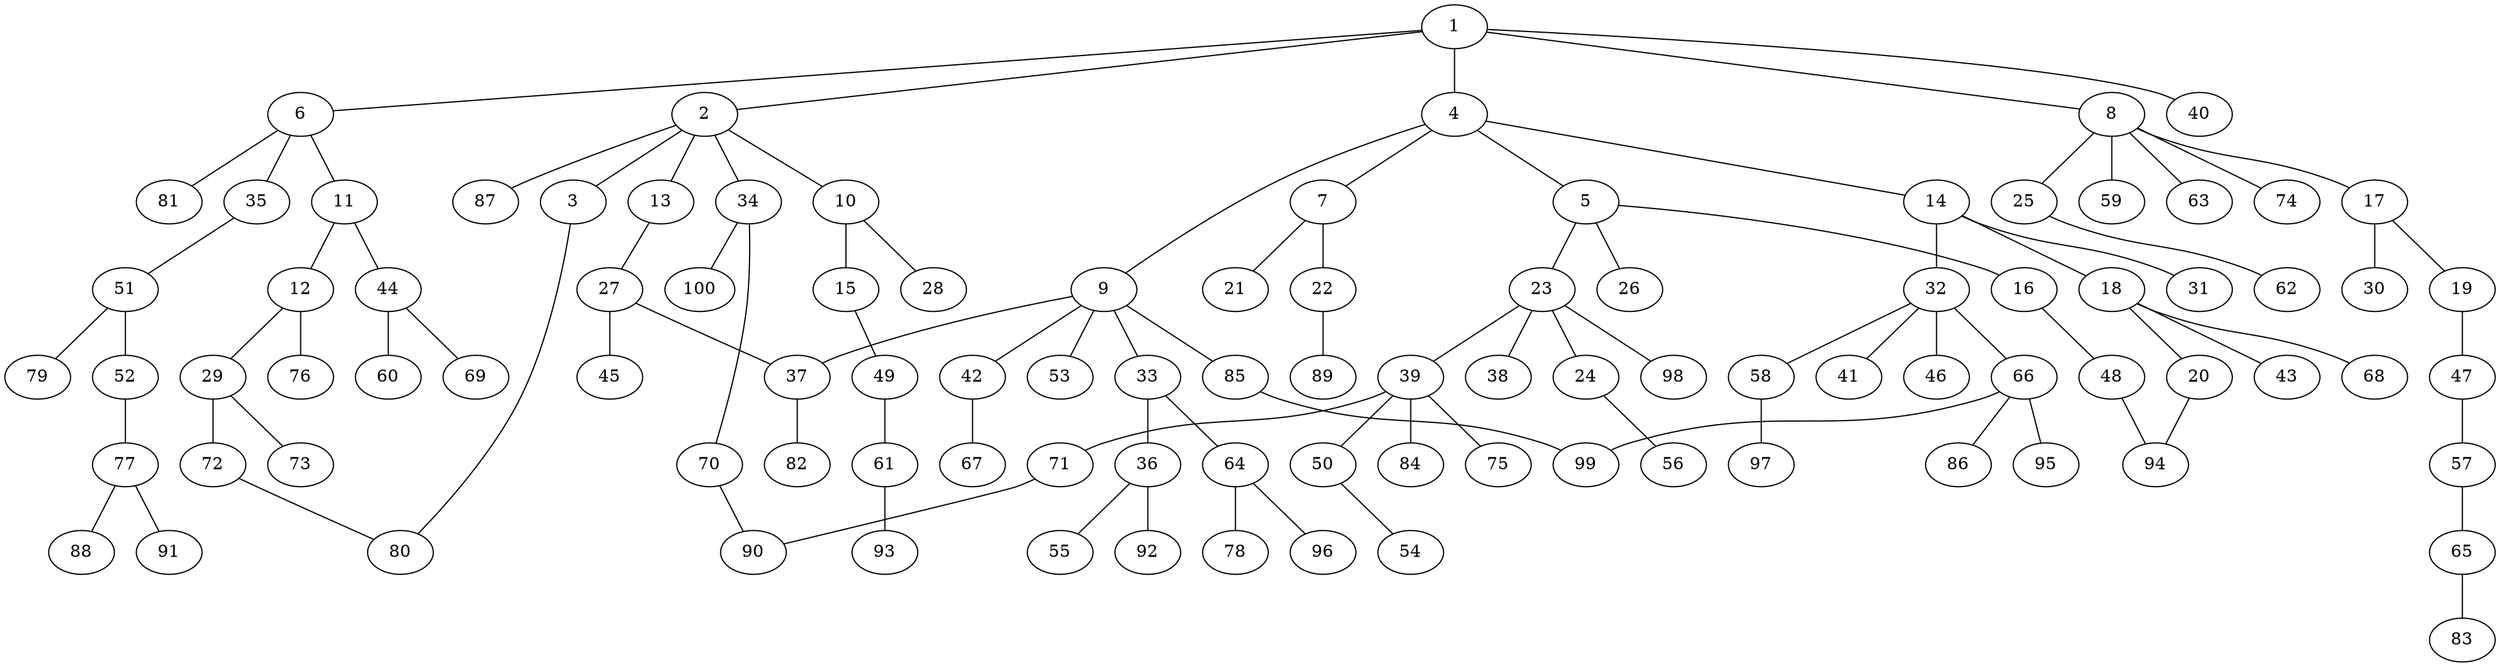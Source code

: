 graph graphname {1--2
1--4
1--6
1--8
1--40
2--3
2--10
2--13
2--34
2--87
3--80
4--5
4--7
4--9
4--14
5--16
5--23
5--26
6--11
6--35
6--81
7--21
7--22
8--17
8--25
8--59
8--63
8--74
9--33
9--37
9--42
9--53
9--85
10--15
10--28
11--12
11--44
12--29
12--76
13--27
14--18
14--31
14--32
15--49
16--48
17--19
17--30
18--20
18--43
18--68
19--47
20--94
22--89
23--24
23--38
23--39
23--98
24--56
25--62
27--37
27--45
29--72
29--73
32--41
32--46
32--58
32--66
33--36
33--64
34--70
34--100
35--51
36--55
36--92
37--82
39--50
39--71
39--75
39--84
42--67
44--60
44--69
47--57
48--94
49--61
50--54
51--52
51--79
52--77
57--65
58--97
61--93
64--78
64--96
65--83
66--86
66--95
66--99
70--90
71--90
72--80
77--88
77--91
85--99
}